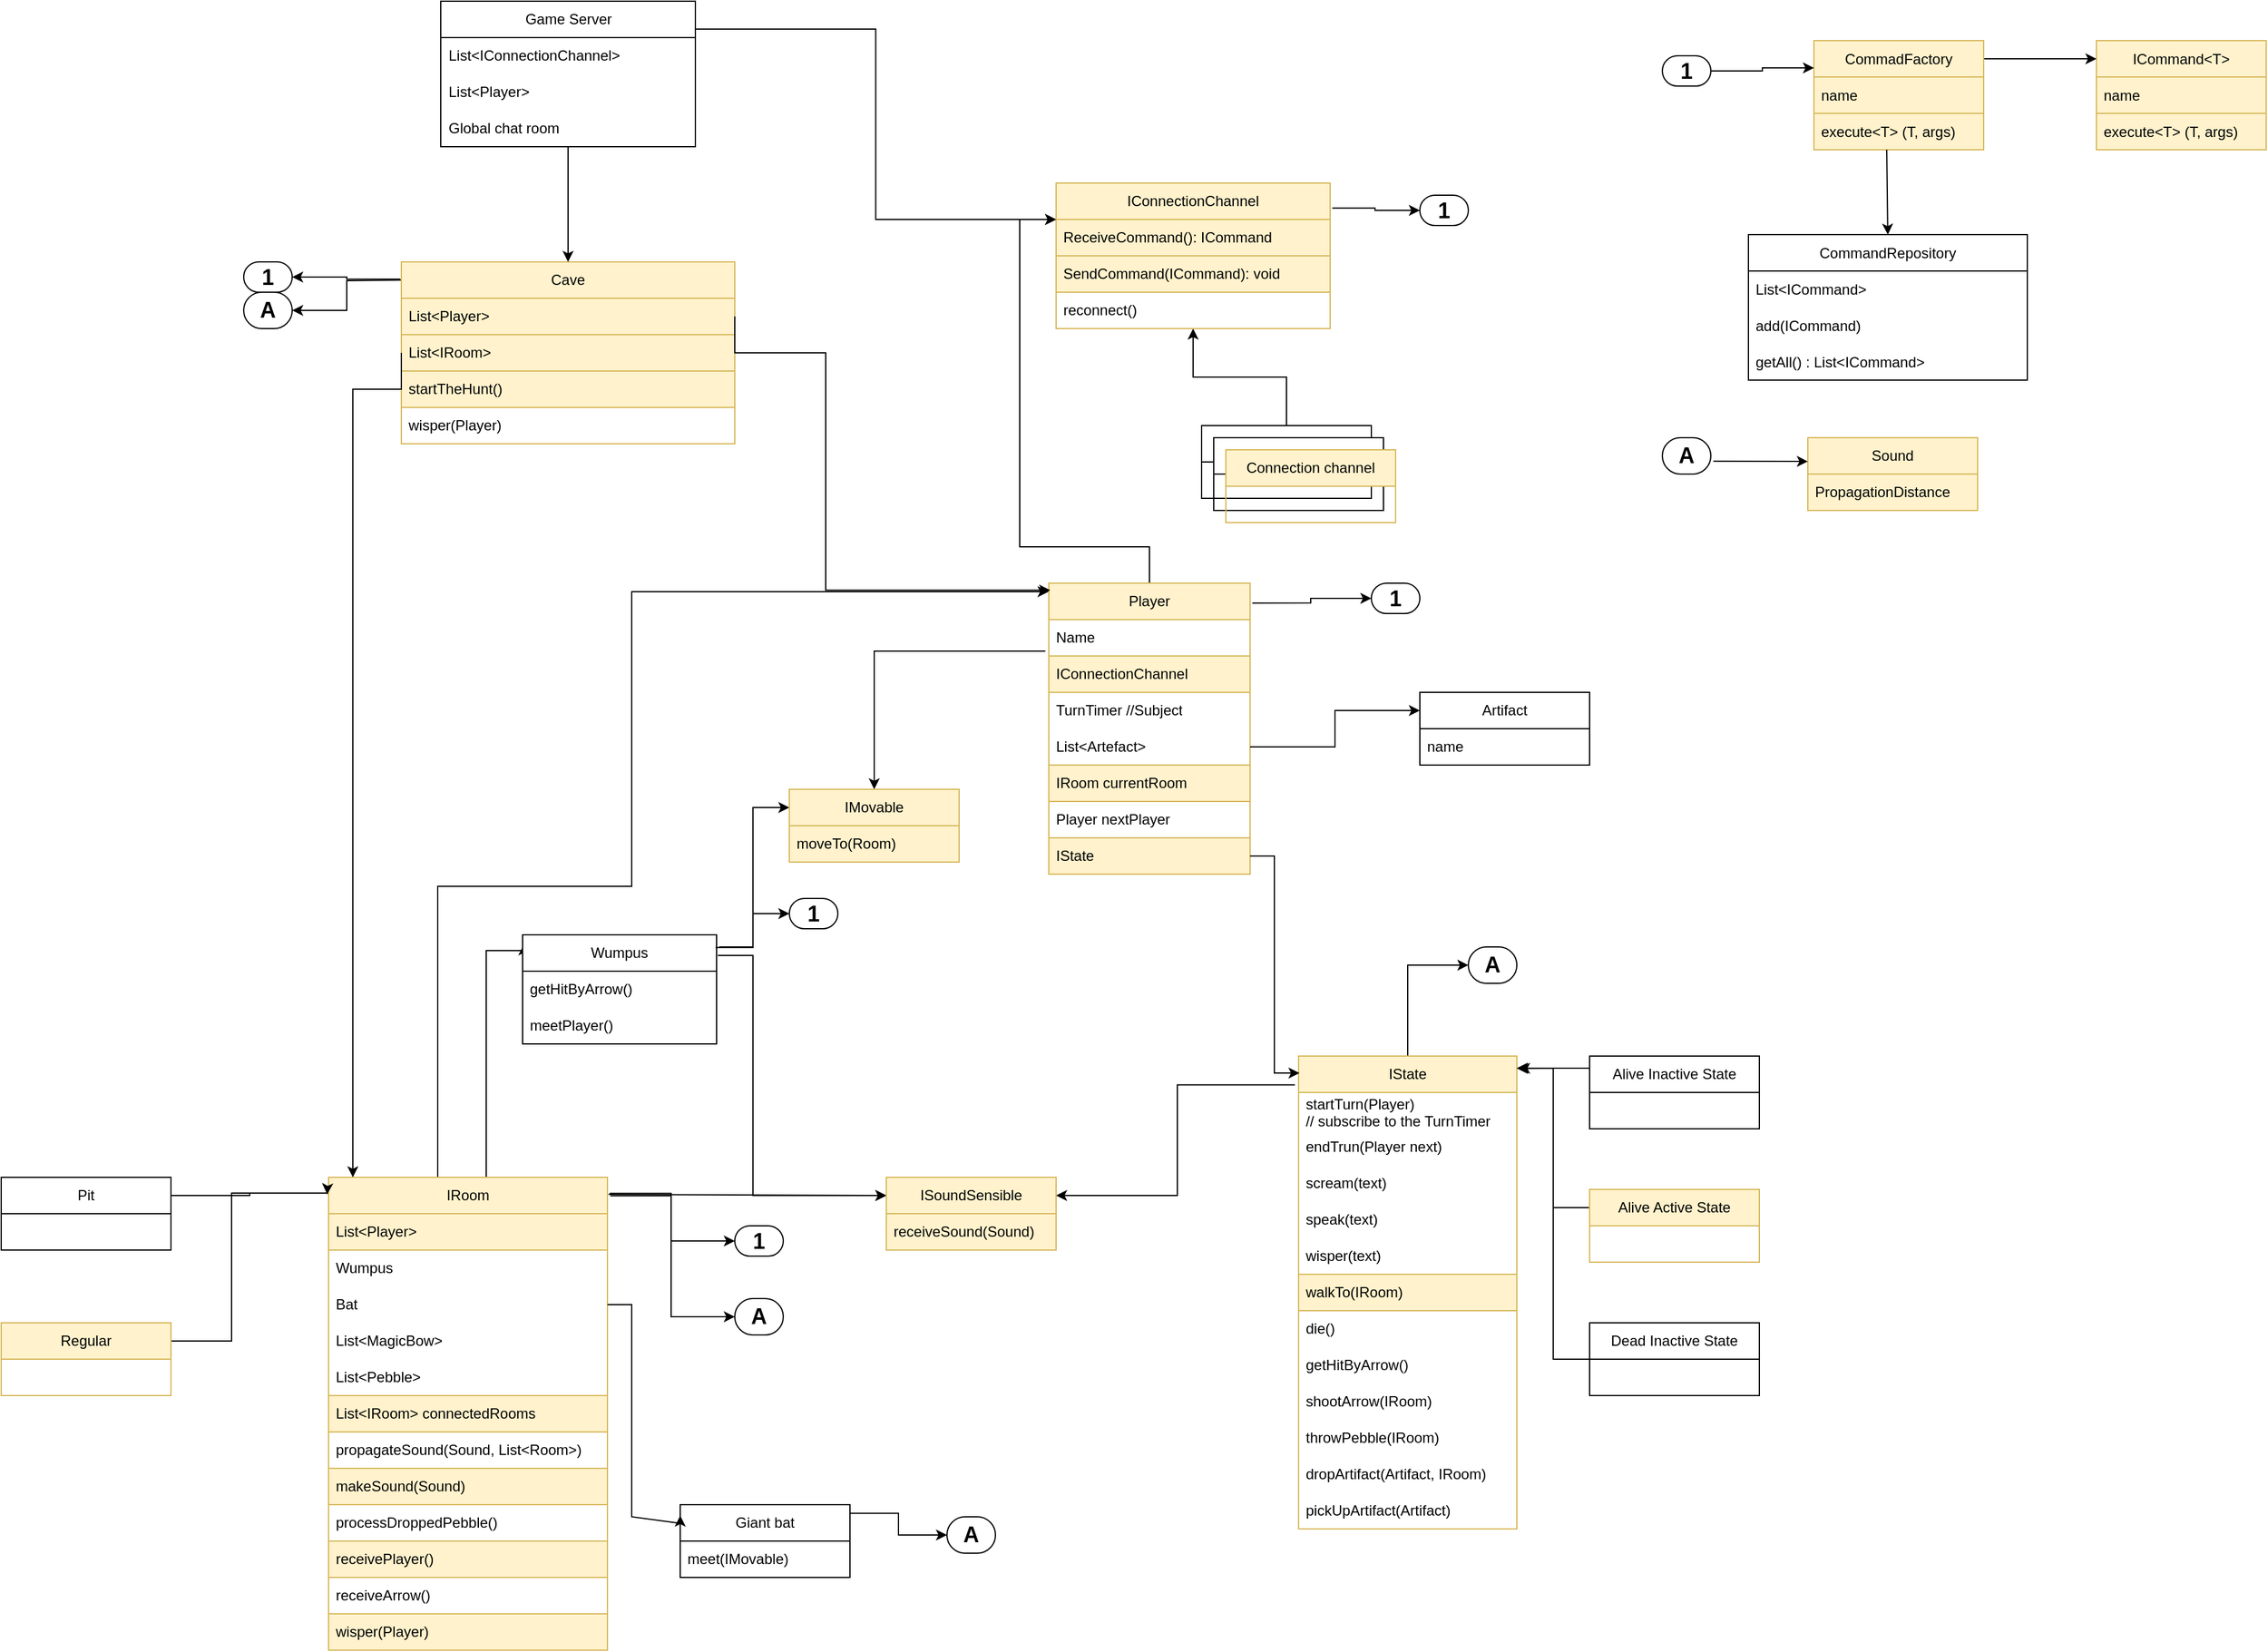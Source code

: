 <mxfile>
    <diagram id="WUSF-0RcLxxnMN2_P921" name="Page-1">
        <mxGraphModel dx="2402" dy="2023" grid="1" gridSize="10" guides="1" tooltips="1" connect="1" arrows="1" fold="1" page="1" pageScale="1" pageWidth="827" pageHeight="1169" math="0" shadow="0">
            <root>
                <mxCell id="0"/>
                <mxCell id="1" parent="0"/>
                <mxCell id="GNSdB2UQYnpSyCBs2SAQ-117" style="edgeStyle=orthogonalEdgeStyle;rounded=0;jumpStyle=arc;orthogonalLoop=1;jettySize=auto;html=1;entryX=1;entryY=0.5;entryDx=0;entryDy=0;exitX=-0.003;exitY=0.095;exitDx=0;exitDy=0;exitPerimeter=0;" parent="1" source="4XD1L-OZV411vgD6MVe3-1" target="GNSdB2UQYnpSyCBs2SAQ-116" edge="1">
                    <mxGeometry relative="1" as="geometry"/>
                </mxCell>
                <mxCell id="GNSdB2UQYnpSyCBs2SAQ-124" style="edgeStyle=orthogonalEdgeStyle;rounded=0;jumpStyle=arc;orthogonalLoop=1;jettySize=auto;html=1;entryX=1;entryY=0.5;entryDx=0;entryDy=0;" parent="1" target="GNSdB2UQYnpSyCBs2SAQ-123" edge="1">
                    <mxGeometry relative="1" as="geometry">
                        <mxPoint x="-190" y="20" as="sourcePoint"/>
                    </mxGeometry>
                </mxCell>
                <mxCell id="4XD1L-OZV411vgD6MVe3-1" value="Cave" style="swimlane;fontStyle=0;childLayout=stackLayout;horizontal=1;startSize=30;horizontalStack=0;resizeParent=1;resizeParentMax=0;resizeLast=0;collapsible=1;marginBottom=0;whiteSpace=wrap;html=1;fillColor=#fff2cc;strokeColor=#d6b656;" parent="1" vertex="1">
                    <mxGeometry x="-190" y="5" width="275" height="150" as="geometry"/>
                </mxCell>
                <mxCell id="4XD1L-OZV411vgD6MVe3-2" value="List&amp;lt;Player&amp;gt;" style="text;strokeColor=#d6b656;fillColor=#fff2cc;align=left;verticalAlign=middle;spacingLeft=4;spacingRight=4;overflow=hidden;points=[[0,0.5],[1,0.5]];portConstraint=eastwest;rotatable=0;whiteSpace=wrap;html=1;" parent="4XD1L-OZV411vgD6MVe3-1" vertex="1">
                    <mxGeometry y="30" width="275" height="30" as="geometry"/>
                </mxCell>
                <mxCell id="4XD1L-OZV411vgD6MVe3-3" value="List&amp;lt;IRoom&amp;gt;" style="text;strokeColor=#d6b656;fillColor=#fff2cc;align=left;verticalAlign=middle;spacingLeft=4;spacingRight=4;overflow=hidden;points=[[0,0.5],[1,0.5]];portConstraint=eastwest;rotatable=0;whiteSpace=wrap;html=1;" parent="4XD1L-OZV411vgD6MVe3-1" vertex="1">
                    <mxGeometry y="60" width="275" height="30" as="geometry"/>
                </mxCell>
                <mxCell id="4XD1L-OZV411vgD6MVe3-48" value="startTheHunt()" style="text;strokeColor=#d6b656;fillColor=#fff2cc;align=left;verticalAlign=middle;spacingLeft=4;spacingRight=4;overflow=hidden;points=[[0,0.5],[1,0.5]];portConstraint=eastwest;rotatable=0;whiteSpace=wrap;html=1;" parent="4XD1L-OZV411vgD6MVe3-1" vertex="1">
                    <mxGeometry y="90" width="275" height="30" as="geometry"/>
                </mxCell>
                <mxCell id="4XD1L-OZV411vgD6MVe3-49" value="wisper(Player)" style="text;strokeColor=none;fillColor=none;align=left;verticalAlign=middle;spacingLeft=4;spacingRight=4;overflow=hidden;points=[[0,0.5],[1,0.5]];portConstraint=eastwest;rotatable=0;whiteSpace=wrap;html=1;" parent="4XD1L-OZV411vgD6MVe3-1" vertex="1">
                    <mxGeometry y="120" width="275" height="30" as="geometry"/>
                </mxCell>
                <mxCell id="4XD1L-OZV411vgD6MVe3-19" style="edgeStyle=orthogonalEdgeStyle;rounded=0;orthogonalLoop=1;jettySize=auto;html=1;entryX=0;entryY=0.25;entryDx=0;entryDy=0;exitX=0.998;exitY=0.192;exitDx=0;exitDy=0;exitPerimeter=0;" parent="1" source="4XD1L-OZV411vgD6MVe3-5" target="4XD1L-OZV411vgD6MVe3-13" edge="1">
                    <mxGeometry relative="1" as="geometry"/>
                </mxCell>
                <mxCell id="4XD1L-OZV411vgD6MVe3-47" style="edgeStyle=orthogonalEdgeStyle;rounded=0;orthogonalLoop=1;jettySize=auto;html=1;" parent="1" source="4XD1L-OZV411vgD6MVe3-5" target="4XD1L-OZV411vgD6MVe3-1" edge="1">
                    <mxGeometry relative="1" as="geometry"/>
                </mxCell>
                <mxCell id="4XD1L-OZV411vgD6MVe3-5" value="Game Server" style="swimlane;fontStyle=0;childLayout=stackLayout;horizontal=1;startSize=30;horizontalStack=0;resizeParent=1;resizeParentMax=0;resizeLast=0;collapsible=1;marginBottom=0;whiteSpace=wrap;html=1;" parent="1" vertex="1">
                    <mxGeometry x="-157.5" y="-210" width="210" height="120" as="geometry"/>
                </mxCell>
                <mxCell id="4XD1L-OZV411vgD6MVe3-6" value="List&amp;lt;IConnectionChannel&amp;gt;" style="text;strokeColor=none;fillColor=none;align=left;verticalAlign=middle;spacingLeft=4;spacingRight=4;overflow=hidden;points=[[0,0.5],[1,0.5]];portConstraint=eastwest;rotatable=0;whiteSpace=wrap;html=1;" parent="4XD1L-OZV411vgD6MVe3-5" vertex="1">
                    <mxGeometry y="30" width="210" height="30" as="geometry"/>
                </mxCell>
                <mxCell id="4XD1L-OZV411vgD6MVe3-7" value="List&amp;lt;Player&amp;gt;" style="text;strokeColor=none;fillColor=none;align=left;verticalAlign=middle;spacingLeft=4;spacingRight=4;overflow=hidden;points=[[0,0.5],[1,0.5]];portConstraint=eastwest;rotatable=0;whiteSpace=wrap;html=1;" parent="4XD1L-OZV411vgD6MVe3-5" vertex="1">
                    <mxGeometry y="60" width="210" height="30" as="geometry"/>
                </mxCell>
                <mxCell id="4XD1L-OZV411vgD6MVe3-25" value="Global chat room" style="text;strokeColor=none;fillColor=none;align=left;verticalAlign=middle;spacingLeft=4;spacingRight=4;overflow=hidden;points=[[0,0.5],[1,0.5]];portConstraint=eastwest;rotatable=0;whiteSpace=wrap;html=1;" parent="4XD1L-OZV411vgD6MVe3-5" vertex="1">
                    <mxGeometry y="90" width="210" height="30" as="geometry"/>
                </mxCell>
                <mxCell id="4XD1L-OZV411vgD6MVe3-20" style="edgeStyle=orthogonalEdgeStyle;rounded=0;orthogonalLoop=1;jettySize=auto;html=1;entryX=0.5;entryY=1;entryDx=0;entryDy=0;" parent="1" source="4XD1L-OZV411vgD6MVe3-9" target="4XD1L-OZV411vgD6MVe3-13" edge="1">
                    <mxGeometry relative="1" as="geometry"/>
                </mxCell>
                <mxCell id="4XD1L-OZV411vgD6MVe3-9" value="Connection channel" style="swimlane;fontStyle=0;childLayout=stackLayout;horizontal=1;startSize=30;horizontalStack=0;resizeParent=1;resizeParentMax=0;resizeLast=0;collapsible=1;marginBottom=0;whiteSpace=wrap;html=1;" parent="1" vertex="1">
                    <mxGeometry x="470" y="140" width="140" height="60" as="geometry"/>
                </mxCell>
                <mxCell id="GNSdB2UQYnpSyCBs2SAQ-88" style="edgeStyle=orthogonalEdgeStyle;rounded=0;jumpStyle=arc;orthogonalLoop=1;jettySize=auto;html=1;exitX=1.008;exitY=0.172;exitDx=0;exitDy=0;exitPerimeter=0;" parent="1" source="4XD1L-OZV411vgD6MVe3-13" target="GNSdB2UQYnpSyCBs2SAQ-87" edge="1">
                    <mxGeometry relative="1" as="geometry"/>
                </mxCell>
                <mxCell id="4XD1L-OZV411vgD6MVe3-13" value="IConnectionChannel" style="swimlane;fontStyle=0;childLayout=stackLayout;horizontal=1;startSize=30;horizontalStack=0;resizeParent=1;resizeParentMax=0;resizeLast=0;collapsible=1;marginBottom=0;whiteSpace=wrap;html=1;fillColor=#fff2cc;strokeColor=#d6b656;" parent="1" vertex="1">
                    <mxGeometry x="350" y="-60" width="226" height="120" as="geometry"/>
                </mxCell>
                <mxCell id="4XD1L-OZV411vgD6MVe3-75" value="ReceiveCommand(): ICommand" style="text;strokeColor=#d6b656;fillColor=#fff2cc;align=left;verticalAlign=middle;spacingLeft=4;spacingRight=4;overflow=hidden;points=[[0,0.5],[1,0.5]];portConstraint=eastwest;rotatable=0;whiteSpace=wrap;html=1;" parent="4XD1L-OZV411vgD6MVe3-13" vertex="1">
                    <mxGeometry y="30" width="226" height="30" as="geometry"/>
                </mxCell>
                <mxCell id="4XD1L-OZV411vgD6MVe3-97" value="SendCommand(ICommand): void" style="text;strokeColor=#d6b656;fillColor=#fff2cc;align=left;verticalAlign=middle;spacingLeft=4;spacingRight=4;overflow=hidden;points=[[0,0.5],[1,0.5]];portConstraint=eastwest;rotatable=0;whiteSpace=wrap;html=1;" parent="4XD1L-OZV411vgD6MVe3-13" vertex="1">
                    <mxGeometry y="60" width="226" height="30" as="geometry"/>
                </mxCell>
                <mxCell id="GNSdB2UQYnpSyCBs2SAQ-100" value="reconnect()" style="text;strokeColor=none;fillColor=none;align=left;verticalAlign=middle;spacingLeft=4;spacingRight=4;overflow=hidden;points=[[0,0.5],[1,0.5]];portConstraint=eastwest;rotatable=0;whiteSpace=wrap;html=1;" parent="4XD1L-OZV411vgD6MVe3-13" vertex="1">
                    <mxGeometry y="90" width="226" height="30" as="geometry"/>
                </mxCell>
                <mxCell id="4XD1L-OZV411vgD6MVe3-17" value="Connection channel" style="swimlane;fontStyle=0;childLayout=stackLayout;horizontal=1;startSize=30;horizontalStack=0;resizeParent=1;resizeParentMax=0;resizeLast=0;collapsible=1;marginBottom=0;whiteSpace=wrap;html=1;" parent="1" vertex="1">
                    <mxGeometry x="480" y="150" width="140" height="60" as="geometry"/>
                </mxCell>
                <mxCell id="4XD1L-OZV411vgD6MVe3-18" value="Connection channel" style="swimlane;fontStyle=0;childLayout=stackLayout;horizontal=1;startSize=30;horizontalStack=0;resizeParent=1;resizeParentMax=0;resizeLast=0;collapsible=1;marginBottom=0;whiteSpace=wrap;html=1;fillColor=#fff2cc;strokeColor=#d6b656;" parent="1" vertex="1">
                    <mxGeometry x="490" y="160" width="140" height="60" as="geometry"/>
                </mxCell>
                <mxCell id="4XD1L-OZV411vgD6MVe3-61" style="edgeStyle=orthogonalEdgeStyle;rounded=0;orthogonalLoop=1;jettySize=auto;html=1;exitX=0.5;exitY=0;exitDx=0;exitDy=0;entryX=0;entryY=0.25;entryDx=0;entryDy=0;" parent="1" source="4XD1L-OZV411vgD6MVe3-28" target="4XD1L-OZV411vgD6MVe3-13" edge="1">
                    <mxGeometry relative="1" as="geometry">
                        <Array as="points">
                            <mxPoint x="414" y="240"/>
                            <mxPoint x="320" y="240"/>
                            <mxPoint x="320" y="23"/>
                        </Array>
                    </mxGeometry>
                </mxCell>
                <mxCell id="GNSdB2UQYnpSyCBs2SAQ-5" style="edgeStyle=orthogonalEdgeStyle;rounded=0;orthogonalLoop=1;jettySize=auto;html=1;exitX=-0.017;exitY=-0.133;exitDx=0;exitDy=0;exitPerimeter=0;" parent="1" source="4XD1L-OZV411vgD6MVe3-29" target="4XD1L-OZV411vgD6MVe3-148" edge="1">
                    <mxGeometry relative="1" as="geometry"/>
                </mxCell>
                <mxCell id="GNSdB2UQYnpSyCBs2SAQ-91" style="edgeStyle=orthogonalEdgeStyle;rounded=0;jumpStyle=arc;orthogonalLoop=1;jettySize=auto;html=1;entryX=0;entryY=0.5;entryDx=0;entryDy=0;exitX=1.011;exitY=0.068;exitDx=0;exitDy=0;exitPerimeter=0;" parent="1" source="4XD1L-OZV411vgD6MVe3-28" target="GNSdB2UQYnpSyCBs2SAQ-90" edge="1">
                    <mxGeometry relative="1" as="geometry"/>
                </mxCell>
                <mxCell id="4XD1L-OZV411vgD6MVe3-28" value="Player" style="swimlane;fontStyle=0;childLayout=stackLayout;horizontal=1;startSize=30;horizontalStack=0;resizeParent=1;resizeParentMax=0;resizeLast=0;collapsible=1;marginBottom=0;whiteSpace=wrap;html=1;fillColor=#fff2cc;strokeColor=#d6b656;" parent="1" vertex="1">
                    <mxGeometry x="344" y="270" width="166" height="240" as="geometry"/>
                </mxCell>
                <mxCell id="2" value="Name" style="text;strokeColor=none;fillColor=none;align=left;verticalAlign=middle;spacingLeft=4;spacingRight=4;overflow=hidden;points=[[0,0.5],[1,0.5]];portConstraint=eastwest;rotatable=0;whiteSpace=wrap;html=1;" vertex="1" parent="4XD1L-OZV411vgD6MVe3-28">
                    <mxGeometry y="30" width="166" height="30" as="geometry"/>
                </mxCell>
                <mxCell id="4XD1L-OZV411vgD6MVe3-29" value="IConnectionChannel" style="text;strokeColor=#d6b656;fillColor=#fff2cc;align=left;verticalAlign=middle;spacingLeft=4;spacingRight=4;overflow=hidden;points=[[0,0.5],[1,0.5]];portConstraint=eastwest;rotatable=0;whiteSpace=wrap;html=1;" parent="4XD1L-OZV411vgD6MVe3-28" vertex="1">
                    <mxGeometry y="60" width="166" height="30" as="geometry"/>
                </mxCell>
                <mxCell id="4XD1L-OZV411vgD6MVe3-56" value="TurnTimer //Subject" style="text;strokeColor=none;fillColor=none;align=left;verticalAlign=middle;spacingLeft=4;spacingRight=4;overflow=hidden;points=[[0,0.5],[1,0.5]];portConstraint=eastwest;rotatable=0;whiteSpace=wrap;html=1;" parent="4XD1L-OZV411vgD6MVe3-28" vertex="1">
                    <mxGeometry y="90" width="166" height="30" as="geometry"/>
                </mxCell>
                <mxCell id="4XD1L-OZV411vgD6MVe3-30" value="List&amp;lt;Artefact&amp;gt;" style="text;strokeColor=none;fillColor=none;align=left;verticalAlign=middle;spacingLeft=4;spacingRight=4;overflow=hidden;points=[[0,0.5],[1,0.5]];portConstraint=eastwest;rotatable=0;whiteSpace=wrap;html=1;" parent="4XD1L-OZV411vgD6MVe3-28" vertex="1">
                    <mxGeometry y="120" width="166" height="30" as="geometry"/>
                </mxCell>
                <mxCell id="4XD1L-OZV411vgD6MVe3-31" value="IRoom currentRoom" style="text;strokeColor=#d6b656;fillColor=#fff2cc;align=left;verticalAlign=middle;spacingLeft=4;spacingRight=4;overflow=hidden;points=[[0,0.5],[1,0.5]];portConstraint=eastwest;rotatable=0;whiteSpace=wrap;html=1;" parent="4XD1L-OZV411vgD6MVe3-28" vertex="1">
                    <mxGeometry y="150" width="166" height="30" as="geometry"/>
                </mxCell>
                <mxCell id="4XD1L-OZV411vgD6MVe3-32" value="Player nextPlayer" style="text;strokeColor=none;fillColor=none;align=left;verticalAlign=middle;spacingLeft=4;spacingRight=4;overflow=hidden;points=[[0,0.5],[1,0.5]];portConstraint=eastwest;rotatable=0;whiteSpace=wrap;html=1;" parent="4XD1L-OZV411vgD6MVe3-28" vertex="1">
                    <mxGeometry y="180" width="166" height="30" as="geometry"/>
                </mxCell>
                <mxCell id="4XD1L-OZV411vgD6MVe3-62" value="IState" style="text;strokeColor=#d6b656;fillColor=#fff2cc;align=left;verticalAlign=middle;spacingLeft=4;spacingRight=4;overflow=hidden;points=[[0,0.5],[1,0.5]];portConstraint=eastwest;rotatable=0;whiteSpace=wrap;html=1;" parent="4XD1L-OZV411vgD6MVe3-28" vertex="1">
                    <mxGeometry y="210" width="166" height="30" as="geometry"/>
                </mxCell>
                <mxCell id="GNSdB2UQYnpSyCBs2SAQ-75" style="edgeStyle=orthogonalEdgeStyle;rounded=0;jumpStyle=arc;orthogonalLoop=1;jettySize=auto;html=1;exitX=1;exitY=0.25;exitDx=0;exitDy=0;entryX=-0.004;entryY=0.036;entryDx=0;entryDy=0;entryPerimeter=0;" parent="1" source="4XD1L-OZV411vgD6MVe3-33" target="4XD1L-OZV411vgD6MVe3-36" edge="1">
                    <mxGeometry relative="1" as="geometry">
                        <Array as="points">
                            <mxPoint x="-315" y="775"/>
                            <mxPoint x="-315" y="773"/>
                        </Array>
                    </mxGeometry>
                </mxCell>
                <mxCell id="4XD1L-OZV411vgD6MVe3-33" value="Pit" style="swimlane;fontStyle=0;childLayout=stackLayout;horizontal=1;startSize=30;horizontalStack=0;resizeParent=1;resizeParentMax=0;resizeLast=0;collapsible=1;marginBottom=0;whiteSpace=wrap;html=1;" parent="1" vertex="1">
                    <mxGeometry x="-520" y="760" width="140" height="60" as="geometry"/>
                </mxCell>
                <mxCell id="GNSdB2UQYnpSyCBs2SAQ-55" style="edgeStyle=orthogonalEdgeStyle;rounded=0;jumpStyle=arc;orthogonalLoop=1;jettySize=auto;html=1;entryX=0;entryY=0.25;entryDx=0;entryDy=0;exitX=1.004;exitY=0.036;exitDx=0;exitDy=0;exitPerimeter=0;" parent="1" source="4XD1L-OZV411vgD6MVe3-36" target="GNSdB2UQYnpSyCBs2SAQ-52" edge="1">
                    <mxGeometry relative="1" as="geometry"/>
                </mxCell>
                <mxCell id="GNSdB2UQYnpSyCBs2SAQ-63" style="edgeStyle=orthogonalEdgeStyle;rounded=0;jumpStyle=arc;orthogonalLoop=1;jettySize=auto;html=1;exitX=0.25;exitY=0;exitDx=0;exitDy=0;entryX=0.006;entryY=0.087;entryDx=0;entryDy=0;entryPerimeter=0;" parent="1" source="4XD1L-OZV411vgD6MVe3-36" target="4XD1L-OZV411vgD6MVe3-98" edge="1">
                    <mxGeometry relative="1" as="geometry">
                        <Array as="points">
                            <mxPoint x="-120" y="760"/>
                            <mxPoint x="-120" y="573"/>
                        </Array>
                    </mxGeometry>
                </mxCell>
                <mxCell id="GNSdB2UQYnpSyCBs2SAQ-65" style="edgeStyle=orthogonalEdgeStyle;rounded=0;jumpStyle=arc;orthogonalLoop=1;jettySize=auto;html=1;entryX=-0.001;entryY=0.032;entryDx=0;entryDy=0;entryPerimeter=0;" parent="1" source="4XD1L-OZV411vgD6MVe3-36" target="4XD1L-OZV411vgD6MVe3-28" edge="1">
                    <mxGeometry relative="1" as="geometry">
                        <mxPoint x="250" y="260" as="targetPoint"/>
                        <Array as="points">
                            <mxPoint x="-160" y="520"/>
                            <mxPoint y="520"/>
                            <mxPoint y="277"/>
                            <mxPoint x="344" y="277"/>
                        </Array>
                    </mxGeometry>
                </mxCell>
                <mxCell id="GNSdB2UQYnpSyCBs2SAQ-105" style="edgeStyle=orthogonalEdgeStyle;rounded=0;jumpStyle=arc;orthogonalLoop=1;jettySize=auto;html=1;entryX=0;entryY=0.5;entryDx=0;entryDy=0;exitX=1.008;exitY=0.034;exitDx=0;exitDy=0;exitPerimeter=0;" parent="1" source="4XD1L-OZV411vgD6MVe3-36" target="GNSdB2UQYnpSyCBs2SAQ-103" edge="1">
                    <mxGeometry relative="1" as="geometry"/>
                </mxCell>
                <mxCell id="GNSdB2UQYnpSyCBs2SAQ-122" style="edgeStyle=orthogonalEdgeStyle;rounded=0;jumpStyle=arc;orthogonalLoop=1;jettySize=auto;html=1;entryX=0;entryY=0.5;entryDx=0;entryDy=0;exitX=1.01;exitY=0.039;exitDx=0;exitDy=0;exitPerimeter=0;" parent="1" source="4XD1L-OZV411vgD6MVe3-36" target="GNSdB2UQYnpSyCBs2SAQ-121" edge="1">
                    <mxGeometry relative="1" as="geometry"/>
                </mxCell>
                <mxCell id="4XD1L-OZV411vgD6MVe3-36" value="IRoom" style="swimlane;fontStyle=0;childLayout=stackLayout;horizontal=1;startSize=30;horizontalStack=0;resizeParent=1;resizeParentMax=0;resizeLast=0;collapsible=1;marginBottom=0;whiteSpace=wrap;html=1;fillColor=#fff2cc;strokeColor=#d6b656;" parent="1" vertex="1">
                    <mxGeometry x="-250" y="760" width="230" height="390" as="geometry"/>
                </mxCell>
                <mxCell id="4XD1L-OZV411vgD6MVe3-37" value="List&amp;lt;Player&amp;gt;" style="text;strokeColor=#d6b656;fillColor=#fff2cc;align=left;verticalAlign=middle;spacingLeft=4;spacingRight=4;overflow=hidden;points=[[0,0.5],[1,0.5]];portConstraint=eastwest;rotatable=0;whiteSpace=wrap;html=1;" parent="4XD1L-OZV411vgD6MVe3-36" vertex="1">
                    <mxGeometry y="30" width="230" height="30" as="geometry"/>
                </mxCell>
                <mxCell id="4XD1L-OZV411vgD6MVe3-58" value="Wumpus" style="text;strokeColor=none;fillColor=none;align=left;verticalAlign=middle;spacingLeft=4;spacingRight=4;overflow=hidden;points=[[0,0.5],[1,0.5]];portConstraint=eastwest;rotatable=0;whiteSpace=wrap;html=1;" parent="4XD1L-OZV411vgD6MVe3-36" vertex="1">
                    <mxGeometry y="60" width="230" height="30" as="geometry"/>
                </mxCell>
                <mxCell id="4XD1L-OZV411vgD6MVe3-57" value="Bat" style="text;strokeColor=none;fillColor=none;align=left;verticalAlign=middle;spacingLeft=4;spacingRight=4;overflow=hidden;points=[[0,0.5],[1,0.5]];portConstraint=eastwest;rotatable=0;whiteSpace=wrap;html=1;" parent="4XD1L-OZV411vgD6MVe3-36" vertex="1">
                    <mxGeometry y="90" width="230" height="30" as="geometry"/>
                </mxCell>
                <mxCell id="4XD1L-OZV411vgD6MVe3-59" value="List&amp;lt;MagicBow&amp;gt;" style="text;strokeColor=none;fillColor=none;align=left;verticalAlign=middle;spacingLeft=4;spacingRight=4;overflow=hidden;points=[[0,0.5],[1,0.5]];portConstraint=eastwest;rotatable=0;whiteSpace=wrap;html=1;" parent="4XD1L-OZV411vgD6MVe3-36" vertex="1">
                    <mxGeometry y="120" width="230" height="30" as="geometry"/>
                </mxCell>
                <mxCell id="4XD1L-OZV411vgD6MVe3-60" value="List&amp;lt;Pebble&amp;gt;" style="text;strokeColor=none;fillColor=none;align=left;verticalAlign=middle;spacingLeft=4;spacingRight=4;overflow=hidden;points=[[0,0.5],[1,0.5]];portConstraint=eastwest;rotatable=0;whiteSpace=wrap;html=1;" parent="4XD1L-OZV411vgD6MVe3-36" vertex="1">
                    <mxGeometry y="150" width="230" height="30" as="geometry"/>
                </mxCell>
                <mxCell id="4XD1L-OZV411vgD6MVe3-38" value="List&amp;lt;IRoom&amp;gt; connectedRooms" style="text;strokeColor=#d6b656;fillColor=#fff2cc;align=left;verticalAlign=middle;spacingLeft=4;spacingRight=4;overflow=hidden;points=[[0,0.5],[1,0.5]];portConstraint=eastwest;rotatable=0;whiteSpace=wrap;html=1;" parent="4XD1L-OZV411vgD6MVe3-36" vertex="1">
                    <mxGeometry y="180" width="230" height="30" as="geometry"/>
                </mxCell>
                <mxCell id="4XD1L-OZV411vgD6MVe3-125" value="propagateSound(Sound, List&amp;lt;Room&amp;gt;)" style="text;strokeColor=none;fillColor=none;align=left;verticalAlign=middle;spacingLeft=4;spacingRight=4;overflow=hidden;points=[[0,0.5],[1,0.5]];portConstraint=eastwest;rotatable=0;whiteSpace=wrap;html=1;" parent="4XD1L-OZV411vgD6MVe3-36" vertex="1">
                    <mxGeometry y="210" width="230" height="30" as="geometry"/>
                </mxCell>
                <mxCell id="4XD1L-OZV411vgD6MVe3-128" value="makeSound(Sound)" style="text;strokeColor=#d6b656;fillColor=#fff2cc;align=left;verticalAlign=middle;spacingLeft=4;spacingRight=4;overflow=hidden;points=[[0,0.5],[1,0.5]];portConstraint=eastwest;rotatable=0;whiteSpace=wrap;html=1;" parent="4XD1L-OZV411vgD6MVe3-36" vertex="1">
                    <mxGeometry y="240" width="230" height="30" as="geometry"/>
                </mxCell>
                <mxCell id="4XD1L-OZV411vgD6MVe3-123" value="processDroppedPebble()" style="text;strokeColor=none;fillColor=none;align=left;verticalAlign=middle;spacingLeft=4;spacingRight=4;overflow=hidden;points=[[0,0.5],[1,0.5]];portConstraint=eastwest;rotatable=0;whiteSpace=wrap;html=1;" parent="4XD1L-OZV411vgD6MVe3-36" vertex="1">
                    <mxGeometry y="270" width="230" height="30" as="geometry"/>
                </mxCell>
                <mxCell id="4XD1L-OZV411vgD6MVe3-127" value="receivePlayer()" style="text;strokeColor=#d6b656;fillColor=#fff2cc;align=left;verticalAlign=middle;spacingLeft=4;spacingRight=4;overflow=hidden;points=[[0,0.5],[1,0.5]];portConstraint=eastwest;rotatable=0;whiteSpace=wrap;html=1;" parent="4XD1L-OZV411vgD6MVe3-36" vertex="1">
                    <mxGeometry y="300" width="230" height="30" as="geometry"/>
                </mxCell>
                <mxCell id="4XD1L-OZV411vgD6MVe3-126" value="receiveArrow()" style="text;strokeColor=none;fillColor=none;align=left;verticalAlign=middle;spacingLeft=4;spacingRight=4;overflow=hidden;points=[[0,0.5],[1,0.5]];portConstraint=eastwest;rotatable=0;whiteSpace=wrap;html=1;" parent="4XD1L-OZV411vgD6MVe3-36" vertex="1">
                    <mxGeometry y="330" width="230" height="30" as="geometry"/>
                </mxCell>
                <mxCell id="3" value="wisper(Player)" style="text;strokeColor=#d6b656;fillColor=#fff2cc;align=left;verticalAlign=middle;spacingLeft=4;spacingRight=4;overflow=hidden;points=[[0,0.5],[1,0.5]];portConstraint=eastwest;rotatable=0;whiteSpace=wrap;html=1;" vertex="1" parent="4XD1L-OZV411vgD6MVe3-36">
                    <mxGeometry y="360" width="230" height="30" as="geometry"/>
                </mxCell>
                <mxCell id="GNSdB2UQYnpSyCBs2SAQ-76" style="edgeStyle=orthogonalEdgeStyle;rounded=0;jumpStyle=arc;orthogonalLoop=1;jettySize=auto;html=1;exitX=1;exitY=0.25;exitDx=0;exitDy=0;entryX=-0.005;entryY=0.036;entryDx=0;entryDy=0;entryPerimeter=0;" parent="1" source="4XD1L-OZV411vgD6MVe3-39" target="4XD1L-OZV411vgD6MVe3-36" edge="1">
                    <mxGeometry relative="1" as="geometry">
                        <mxPoint x="-250" y="770" as="targetPoint"/>
                        <Array as="points">
                            <mxPoint x="-330" y="895"/>
                            <mxPoint x="-330" y="773"/>
                        </Array>
                    </mxGeometry>
                </mxCell>
                <mxCell id="4XD1L-OZV411vgD6MVe3-39" value="Regular" style="swimlane;fontStyle=0;childLayout=stackLayout;horizontal=1;startSize=30;horizontalStack=0;resizeParent=1;resizeParentMax=0;resizeLast=0;collapsible=1;marginBottom=0;whiteSpace=wrap;html=1;fillColor=#fff2cc;strokeColor=#d6b656;" parent="1" vertex="1">
                    <mxGeometry x="-520" y="880" width="140" height="60" as="geometry"/>
                </mxCell>
                <mxCell id="4XD1L-OZV411vgD6MVe3-42" value="Sound" style="swimlane;fontStyle=0;childLayout=stackLayout;horizontal=1;startSize=30;horizontalStack=0;resizeParent=1;resizeParentMax=0;resizeLast=0;collapsible=1;marginBottom=0;whiteSpace=wrap;html=1;fillColor=#fff2cc;strokeColor=#d6b656;" parent="1" vertex="1">
                    <mxGeometry x="970" y="150" width="140" height="60" as="geometry"/>
                </mxCell>
                <mxCell id="4XD1L-OZV411vgD6MVe3-43" value="PropagationDistance" style="text;strokeColor=#d6b656;fillColor=#fff2cc;align=left;verticalAlign=middle;spacingLeft=4;spacingRight=4;overflow=hidden;points=[[0,0.5],[1,0.5]];portConstraint=eastwest;rotatable=0;whiteSpace=wrap;html=1;" parent="4XD1L-OZV411vgD6MVe3-42" vertex="1">
                    <mxGeometry y="30" width="140" height="30" as="geometry"/>
                </mxCell>
                <mxCell id="4XD1L-OZV411vgD6MVe3-51" value="ICommand&amp;lt;T&amp;gt;" style="swimlane;fontStyle=0;childLayout=stackLayout;horizontal=1;startSize=30;horizontalStack=0;resizeParent=1;resizeParentMax=0;resizeLast=0;collapsible=1;marginBottom=0;whiteSpace=wrap;html=1;fillColor=#fff2cc;strokeColor=#d6b656;" parent="1" vertex="1">
                    <mxGeometry x="1208" y="-177.5" width="140" height="90" as="geometry"/>
                </mxCell>
                <mxCell id="4XD1L-OZV411vgD6MVe3-53" value="name" style="text;strokeColor=#d6b656;fillColor=#fff2cc;align=left;verticalAlign=middle;spacingLeft=4;spacingRight=4;overflow=hidden;points=[[0,0.5],[1,0.5]];portConstraint=eastwest;rotatable=0;whiteSpace=wrap;html=1;" parent="4XD1L-OZV411vgD6MVe3-51" vertex="1">
                    <mxGeometry y="30" width="140" height="30" as="geometry"/>
                </mxCell>
                <mxCell id="4XD1L-OZV411vgD6MVe3-52" value="execute&amp;lt;T&amp;gt; (T, args)" style="text;strokeColor=#d6b656;fillColor=#fff2cc;align=left;verticalAlign=middle;spacingLeft=4;spacingRight=4;overflow=hidden;points=[[0,0.5],[1,0.5]];portConstraint=eastwest;rotatable=0;whiteSpace=wrap;html=1;" parent="4XD1L-OZV411vgD6MVe3-51" vertex="1">
                    <mxGeometry y="60" width="140" height="30" as="geometry"/>
                </mxCell>
                <mxCell id="GNSdB2UQYnpSyCBs2SAQ-54" style="edgeStyle=orthogonalEdgeStyle;rounded=0;orthogonalLoop=1;jettySize=auto;html=1;entryX=1;entryY=0.25;entryDx=0;entryDy=0;exitX=-0.017;exitY=0.061;exitDx=0;exitDy=0;exitPerimeter=0;jumpStyle=arc;" parent="1" source="4XD1L-OZV411vgD6MVe3-63" target="GNSdB2UQYnpSyCBs2SAQ-52" edge="1">
                    <mxGeometry relative="1" as="geometry"/>
                </mxCell>
                <mxCell id="GNSdB2UQYnpSyCBs2SAQ-120" style="edgeStyle=orthogonalEdgeStyle;rounded=0;jumpStyle=arc;orthogonalLoop=1;jettySize=auto;html=1;entryX=0;entryY=0.5;entryDx=0;entryDy=0;" parent="1" source="4XD1L-OZV411vgD6MVe3-63" target="GNSdB2UQYnpSyCBs2SAQ-119" edge="1">
                    <mxGeometry relative="1" as="geometry"/>
                </mxCell>
                <mxCell id="4XD1L-OZV411vgD6MVe3-63" value="IState" style="swimlane;fontStyle=0;childLayout=stackLayout;horizontal=1;startSize=30;horizontalStack=0;resizeParent=1;resizeParentMax=0;resizeLast=0;collapsible=1;marginBottom=0;whiteSpace=wrap;html=1;fillColor=#fff2cc;strokeColor=#d6b656;" parent="1" vertex="1">
                    <mxGeometry x="550" y="660" width="180" height="390" as="geometry"/>
                </mxCell>
                <mxCell id="4XD1L-OZV411vgD6MVe3-54" value="startTurn(Player) &lt;br&gt;// subscribe to the TurnTimer&amp;nbsp;" style="text;strokeColor=none;fillColor=none;align=left;verticalAlign=middle;spacingLeft=4;spacingRight=4;overflow=hidden;points=[[0,0.5],[1,0.5]];portConstraint=eastwest;rotatable=0;whiteSpace=wrap;html=1;" parent="4XD1L-OZV411vgD6MVe3-63" vertex="1">
                    <mxGeometry y="30" width="180" height="30" as="geometry"/>
                </mxCell>
                <mxCell id="GNSdB2UQYnpSyCBs2SAQ-35" value="endTrun(Player next)" style="text;strokeColor=none;fillColor=none;align=left;verticalAlign=middle;spacingLeft=4;spacingRight=4;overflow=hidden;points=[[0,0.5],[1,0.5]];portConstraint=eastwest;rotatable=0;whiteSpace=wrap;html=1;" parent="4XD1L-OZV411vgD6MVe3-63" vertex="1">
                    <mxGeometry y="60" width="180" height="30" as="geometry"/>
                </mxCell>
                <mxCell id="GNSdB2UQYnpSyCBs2SAQ-33" value="scream(text)" style="text;strokeColor=none;fillColor=none;align=left;verticalAlign=middle;spacingLeft=4;spacingRight=4;overflow=hidden;points=[[0,0.5],[1,0.5]];portConstraint=eastwest;rotatable=0;whiteSpace=wrap;html=1;" parent="4XD1L-OZV411vgD6MVe3-63" vertex="1">
                    <mxGeometry y="90" width="180" height="30" as="geometry"/>
                </mxCell>
                <mxCell id="GNSdB2UQYnpSyCBs2SAQ-32" value="speak(text)" style="text;strokeColor=none;fillColor=none;align=left;verticalAlign=middle;spacingLeft=4;spacingRight=4;overflow=hidden;points=[[0,0.5],[1,0.5]];portConstraint=eastwest;rotatable=0;whiteSpace=wrap;html=1;" parent="4XD1L-OZV411vgD6MVe3-63" vertex="1">
                    <mxGeometry y="120" width="180" height="30" as="geometry"/>
                </mxCell>
                <mxCell id="GNSdB2UQYnpSyCBs2SAQ-31" value="wisper(text)" style="text;strokeColor=none;fillColor=none;align=left;verticalAlign=middle;spacingLeft=4;spacingRight=4;overflow=hidden;points=[[0,0.5],[1,0.5]];portConstraint=eastwest;rotatable=0;whiteSpace=wrap;html=1;" parent="4XD1L-OZV411vgD6MVe3-63" vertex="1">
                    <mxGeometry y="150" width="180" height="30" as="geometry"/>
                </mxCell>
                <mxCell id="GNSdB2UQYnpSyCBs2SAQ-30" value="walkTo(IRoom)" style="text;strokeColor=#d6b656;fillColor=#fff2cc;align=left;verticalAlign=middle;spacingLeft=4;spacingRight=4;overflow=hidden;points=[[0,0.5],[1,0.5]];portConstraint=eastwest;rotatable=0;whiteSpace=wrap;html=1;" parent="4XD1L-OZV411vgD6MVe3-63" vertex="1">
                    <mxGeometry y="180" width="180" height="30" as="geometry"/>
                </mxCell>
                <mxCell id="GNSdB2UQYnpSyCBs2SAQ-29" value="die()" style="text;strokeColor=none;fillColor=none;align=left;verticalAlign=middle;spacingLeft=4;spacingRight=4;overflow=hidden;points=[[0,0.5],[1,0.5]];portConstraint=eastwest;rotatable=0;whiteSpace=wrap;html=1;" parent="4XD1L-OZV411vgD6MVe3-63" vertex="1">
                    <mxGeometry y="210" width="180" height="30" as="geometry"/>
                </mxCell>
                <mxCell id="GNSdB2UQYnpSyCBs2SAQ-28" value="getHitByArrow()" style="text;strokeColor=none;fillColor=none;align=left;verticalAlign=middle;spacingLeft=4;spacingRight=4;overflow=hidden;points=[[0,0.5],[1,0.5]];portConstraint=eastwest;rotatable=0;whiteSpace=wrap;html=1;" parent="4XD1L-OZV411vgD6MVe3-63" vertex="1">
                    <mxGeometry y="240" width="180" height="30" as="geometry"/>
                </mxCell>
                <mxCell id="GNSdB2UQYnpSyCBs2SAQ-27" value="shootArrow(IRoom)" style="text;strokeColor=none;fillColor=none;align=left;verticalAlign=middle;spacingLeft=4;spacingRight=4;overflow=hidden;points=[[0,0.5],[1,0.5]];portConstraint=eastwest;rotatable=0;whiteSpace=wrap;html=1;" parent="4XD1L-OZV411vgD6MVe3-63" vertex="1">
                    <mxGeometry y="270" width="180" height="30" as="geometry"/>
                </mxCell>
                <mxCell id="GNSdB2UQYnpSyCBs2SAQ-26" value="throwPebble(IRoom)" style="text;strokeColor=none;fillColor=none;align=left;verticalAlign=middle;spacingLeft=4;spacingRight=4;overflow=hidden;points=[[0,0.5],[1,0.5]];portConstraint=eastwest;rotatable=0;whiteSpace=wrap;html=1;" parent="4XD1L-OZV411vgD6MVe3-63" vertex="1">
                    <mxGeometry y="300" width="180" height="30" as="geometry"/>
                </mxCell>
                <mxCell id="GNSdB2UQYnpSyCBs2SAQ-25" value="dropArtifact(Artifact, IRoom)" style="text;strokeColor=none;fillColor=none;align=left;verticalAlign=middle;spacingLeft=4;spacingRight=4;overflow=hidden;points=[[0,0.5],[1,0.5]];portConstraint=eastwest;rotatable=0;whiteSpace=wrap;html=1;" parent="4XD1L-OZV411vgD6MVe3-63" vertex="1">
                    <mxGeometry y="330" width="180" height="30" as="geometry"/>
                </mxCell>
                <mxCell id="GNSdB2UQYnpSyCBs2SAQ-24" value="pickUpArtifact(Artifact)" style="text;strokeColor=none;fillColor=none;align=left;verticalAlign=middle;spacingLeft=4;spacingRight=4;overflow=hidden;points=[[0,0.5],[1,0.5]];portConstraint=eastwest;rotatable=0;whiteSpace=wrap;html=1;" parent="4XD1L-OZV411vgD6MVe3-63" vertex="1">
                    <mxGeometry y="360" width="180" height="30" as="geometry"/>
                </mxCell>
                <mxCell id="4XD1L-OZV411vgD6MVe3-71" style="edgeStyle=orthogonalEdgeStyle;rounded=0;orthogonalLoop=1;jettySize=auto;html=1;exitX=0;exitY=0.25;exitDx=0;exitDy=0;" parent="1" source="4XD1L-OZV411vgD6MVe3-66" edge="1">
                    <mxGeometry relative="1" as="geometry">
                        <mxPoint x="730" y="670" as="targetPoint"/>
                        <Array as="points">
                            <mxPoint x="760" y="785"/>
                            <mxPoint x="760" y="670"/>
                        </Array>
                    </mxGeometry>
                </mxCell>
                <mxCell id="4XD1L-OZV411vgD6MVe3-66" value="Alive Active State" style="swimlane;fontStyle=0;childLayout=stackLayout;horizontal=1;startSize=30;horizontalStack=0;resizeParent=1;resizeParentMax=0;resizeLast=0;collapsible=1;marginBottom=0;whiteSpace=wrap;html=1;fillColor=#fff2cc;strokeColor=#d6b656;" parent="1" vertex="1">
                    <mxGeometry x="790" y="770" width="140" height="60" as="geometry"/>
                </mxCell>
                <mxCell id="4XD1L-OZV411vgD6MVe3-72" style="edgeStyle=orthogonalEdgeStyle;rounded=0;orthogonalLoop=1;jettySize=auto;html=1;entryX=1;entryY=0.026;entryDx=0;entryDy=0;entryPerimeter=0;exitX=0;exitY=0.167;exitDx=0;exitDy=0;exitPerimeter=0;" parent="1" source="4XD1L-OZV411vgD6MVe3-69" target="4XD1L-OZV411vgD6MVe3-63" edge="1">
                    <mxGeometry relative="1" as="geometry"/>
                </mxCell>
                <mxCell id="4XD1L-OZV411vgD6MVe3-69" value="Alive Inactive State" style="swimlane;fontStyle=0;childLayout=stackLayout;horizontal=1;startSize=30;horizontalStack=0;resizeParent=1;resizeParentMax=0;resizeLast=0;collapsible=1;marginBottom=0;whiteSpace=wrap;html=1;" parent="1" vertex="1">
                    <mxGeometry x="790" y="660" width="140" height="60" as="geometry"/>
                </mxCell>
                <mxCell id="4XD1L-OZV411vgD6MVe3-73" style="edgeStyle=orthogonalEdgeStyle;rounded=0;orthogonalLoop=1;jettySize=auto;html=1;entryX=1.01;entryY=0.026;entryDx=0;entryDy=0;entryPerimeter=0;" parent="1" source="4XD1L-OZV411vgD6MVe3-70" target="4XD1L-OZV411vgD6MVe3-63" edge="1">
                    <mxGeometry relative="1" as="geometry"/>
                </mxCell>
                <mxCell id="4XD1L-OZV411vgD6MVe3-70" value="Dead Inactive State" style="swimlane;fontStyle=0;childLayout=stackLayout;horizontal=1;startSize=30;horizontalStack=0;resizeParent=1;resizeParentMax=0;resizeLast=0;collapsible=1;marginBottom=0;whiteSpace=wrap;html=1;" parent="1" vertex="1">
                    <mxGeometry x="790" y="880" width="140" height="60" as="geometry"/>
                </mxCell>
                <mxCell id="GNSdB2UQYnpSyCBs2SAQ-42" style="edgeStyle=orthogonalEdgeStyle;rounded=0;orthogonalLoop=1;jettySize=auto;html=1;entryX=0;entryY=0.167;entryDx=0;entryDy=0;entryPerimeter=0;exitX=0.95;exitY=0.167;exitDx=0;exitDy=0;exitPerimeter=0;" parent="1" source="4XD1L-OZV411vgD6MVe3-76" target="4XD1L-OZV411vgD6MVe3-51" edge="1">
                    <mxGeometry relative="1" as="geometry"/>
                </mxCell>
                <mxCell id="4XD1L-OZV411vgD6MVe3-76" value="CommadFactory" style="swimlane;fontStyle=0;childLayout=stackLayout;horizontal=1;startSize=30;horizontalStack=0;resizeParent=1;resizeParentMax=0;resizeLast=0;collapsible=1;marginBottom=0;whiteSpace=wrap;html=1;fillColor=#fff2cc;strokeColor=#d6b656;" parent="1" vertex="1">
                    <mxGeometry x="975" y="-177.5" width="140" height="90" as="geometry"/>
                </mxCell>
                <mxCell id="4XD1L-OZV411vgD6MVe3-77" value="name" style="text;strokeColor=#d6b656;fillColor=#fff2cc;align=left;verticalAlign=middle;spacingLeft=4;spacingRight=4;overflow=hidden;points=[[0,0.5],[1,0.5]];portConstraint=eastwest;rotatable=0;whiteSpace=wrap;html=1;" parent="4XD1L-OZV411vgD6MVe3-76" vertex="1">
                    <mxGeometry y="30" width="140" height="30" as="geometry"/>
                </mxCell>
                <mxCell id="4XD1L-OZV411vgD6MVe3-78" value="execute&amp;lt;T&amp;gt; (T, args)" style="text;strokeColor=#d6b656;fillColor=#fff2cc;align=left;verticalAlign=middle;spacingLeft=4;spacingRight=4;overflow=hidden;points=[[0,0.5],[1,0.5]];portConstraint=eastwest;rotatable=0;whiteSpace=wrap;html=1;" parent="4XD1L-OZV411vgD6MVe3-76" vertex="1">
                    <mxGeometry y="60" width="140" height="30" as="geometry"/>
                </mxCell>
                <mxCell id="GNSdB2UQYnpSyCBs2SAQ-4" style="edgeStyle=orthogonalEdgeStyle;rounded=0;orthogonalLoop=1;jettySize=auto;html=1;entryX=0;entryY=0.25;entryDx=0;entryDy=0;exitX=1.013;exitY=0.111;exitDx=0;exitDy=0;exitPerimeter=0;" parent="1" source="4XD1L-OZV411vgD6MVe3-98" target="4XD1L-OZV411vgD6MVe3-148" edge="1">
                    <mxGeometry relative="1" as="geometry"/>
                </mxCell>
                <mxCell id="GNSdB2UQYnpSyCBs2SAQ-56" style="edgeStyle=orthogonalEdgeStyle;rounded=0;jumpStyle=arc;orthogonalLoop=1;jettySize=auto;html=1;entryX=0;entryY=0.25;entryDx=0;entryDy=0;exitX=1.006;exitY=0.189;exitDx=0;exitDy=0;exitPerimeter=0;" parent="1" source="4XD1L-OZV411vgD6MVe3-98" target="GNSdB2UQYnpSyCBs2SAQ-52" edge="1">
                    <mxGeometry relative="1" as="geometry">
                        <Array as="points">
                            <mxPoint x="100" y="577"/>
                            <mxPoint x="100" y="775"/>
                        </Array>
                    </mxGeometry>
                </mxCell>
                <mxCell id="4XD1L-OZV411vgD6MVe3-98" value="Wumpus" style="swimlane;fontStyle=0;childLayout=stackLayout;horizontal=1;startSize=30;horizontalStack=0;resizeParent=1;resizeParentMax=0;resizeLast=0;collapsible=1;marginBottom=0;whiteSpace=wrap;html=1;" parent="1" vertex="1">
                    <mxGeometry x="-90" y="560" width="160" height="90" as="geometry"/>
                </mxCell>
                <mxCell id="4XD1L-OZV411vgD6MVe3-136" value="getHitByArrow()" style="text;strokeColor=none;fillColor=none;align=left;verticalAlign=middle;spacingLeft=4;spacingRight=4;overflow=hidden;points=[[0,0.5],[1,0.5]];portConstraint=eastwest;rotatable=0;whiteSpace=wrap;html=1;" parent="4XD1L-OZV411vgD6MVe3-98" vertex="1">
                    <mxGeometry y="30" width="160" height="30" as="geometry"/>
                </mxCell>
                <mxCell id="4XD1L-OZV411vgD6MVe3-137" value="meetPlayer()" style="text;strokeColor=none;fillColor=none;align=left;verticalAlign=middle;spacingLeft=4;spacingRight=4;overflow=hidden;points=[[0,0.5],[1,0.5]];portConstraint=eastwest;rotatable=0;whiteSpace=wrap;html=1;" parent="4XD1L-OZV411vgD6MVe3-98" vertex="1">
                    <mxGeometry y="60" width="160" height="30" as="geometry"/>
                </mxCell>
                <mxCell id="GNSdB2UQYnpSyCBs2SAQ-126" style="edgeStyle=orthogonalEdgeStyle;rounded=0;jumpStyle=arc;orthogonalLoop=1;jettySize=auto;html=1;exitX=0.993;exitY=0.118;exitDx=0;exitDy=0;exitPerimeter=0;" parent="1" source="4XD1L-OZV411vgD6MVe3-101" target="GNSdB2UQYnpSyCBs2SAQ-125" edge="1">
                    <mxGeometry relative="1" as="geometry"/>
                </mxCell>
                <mxCell id="4XD1L-OZV411vgD6MVe3-101" value="Giant bat" style="swimlane;fontStyle=0;childLayout=stackLayout;horizontal=1;startSize=30;horizontalStack=0;resizeParent=1;resizeParentMax=0;resizeLast=0;collapsible=1;marginBottom=0;whiteSpace=wrap;html=1;" parent="1" vertex="1">
                    <mxGeometry x="40" y="1030" width="140" height="60" as="geometry"/>
                </mxCell>
                <mxCell id="GNSdB2UQYnpSyCBs2SAQ-39" value="meet(IMovable)" style="text;strokeColor=none;fillColor=none;align=left;verticalAlign=middle;spacingLeft=4;spacingRight=4;overflow=hidden;points=[[0,0.5],[1,0.5]];portConstraint=eastwest;rotatable=0;whiteSpace=wrap;html=1;" parent="4XD1L-OZV411vgD6MVe3-101" vertex="1">
                    <mxGeometry y="30" width="140" height="30" as="geometry"/>
                </mxCell>
                <mxCell id="4XD1L-OZV411vgD6MVe3-106" value="Artifact" style="swimlane;fontStyle=0;childLayout=stackLayout;horizontal=1;startSize=30;horizontalStack=0;resizeParent=1;resizeParentMax=0;resizeLast=0;collapsible=1;marginBottom=0;whiteSpace=wrap;html=1;" parent="1" vertex="1">
                    <mxGeometry x="650" y="360" width="140" height="60" as="geometry"/>
                </mxCell>
                <mxCell id="4XD1L-OZV411vgD6MVe3-107" value="name" style="text;strokeColor=none;fillColor=none;align=left;verticalAlign=middle;spacingLeft=4;spacingRight=4;overflow=hidden;points=[[0,0.5],[1,0.5]];portConstraint=eastwest;rotatable=0;whiteSpace=wrap;html=1;" parent="4XD1L-OZV411vgD6MVe3-106" vertex="1">
                    <mxGeometry y="30" width="140" height="30" as="geometry"/>
                </mxCell>
                <mxCell id="4XD1L-OZV411vgD6MVe3-120" style="edgeStyle=orthogonalEdgeStyle;rounded=0;orthogonalLoop=1;jettySize=auto;html=1;entryX=0;entryY=0.25;entryDx=0;entryDy=0;" parent="1" source="4XD1L-OZV411vgD6MVe3-30" target="4XD1L-OZV411vgD6MVe3-106" edge="1">
                    <mxGeometry relative="1" as="geometry"/>
                </mxCell>
                <mxCell id="4XD1L-OZV411vgD6MVe3-121" style="edgeStyle=orthogonalEdgeStyle;rounded=0;orthogonalLoop=1;jettySize=auto;html=1;entryX=0.004;entryY=0.036;entryDx=0;entryDy=0;entryPerimeter=0;" parent="1" source="4XD1L-OZV411vgD6MVe3-62" target="4XD1L-OZV411vgD6MVe3-63" edge="1">
                    <mxGeometry relative="1" as="geometry"/>
                </mxCell>
                <mxCell id="4XD1L-OZV411vgD6MVe3-148" value="IMovable" style="swimlane;fontStyle=0;childLayout=stackLayout;horizontal=1;startSize=30;horizontalStack=0;resizeParent=1;resizeParentMax=0;resizeLast=0;collapsible=1;marginBottom=0;whiteSpace=wrap;html=1;fillColor=#fff2cc;strokeColor=#d6b656;" parent="1" vertex="1">
                    <mxGeometry x="130" y="440" width="140" height="60" as="geometry"/>
                </mxCell>
                <mxCell id="4XD1L-OZV411vgD6MVe3-149" value="moveTo(Room)" style="text;strokeColor=#d6b656;fillColor=#fff2cc;align=left;verticalAlign=middle;spacingLeft=4;spacingRight=4;overflow=hidden;points=[[0,0.5],[1,0.5]];portConstraint=eastwest;rotatable=0;whiteSpace=wrap;html=1;" parent="4XD1L-OZV411vgD6MVe3-148" vertex="1">
                    <mxGeometry y="30" width="140" height="30" as="geometry"/>
                </mxCell>
                <mxCell id="4XD1L-OZV411vgD6MVe3-153" value="CommandRepository" style="swimlane;fontStyle=0;childLayout=stackLayout;horizontal=1;startSize=30;horizontalStack=0;resizeParent=1;resizeParentMax=0;resizeLast=0;collapsible=1;marginBottom=0;whiteSpace=wrap;html=1;" parent="1" vertex="1">
                    <mxGeometry x="921" y="-17.5" width="230" height="120" as="geometry"/>
                </mxCell>
                <mxCell id="4XD1L-OZV411vgD6MVe3-154" value="List&amp;lt;ICommand&amp;gt;" style="text;strokeColor=none;fillColor=none;align=left;verticalAlign=middle;spacingLeft=4;spacingRight=4;overflow=hidden;points=[[0,0.5],[1,0.5]];portConstraint=eastwest;rotatable=0;whiteSpace=wrap;html=1;" parent="4XD1L-OZV411vgD6MVe3-153" vertex="1">
                    <mxGeometry y="30" width="230" height="30" as="geometry"/>
                </mxCell>
                <mxCell id="GNSdB2UQYnpSyCBs2SAQ-69" value="add(ICommand)" style="text;strokeColor=none;fillColor=none;align=left;verticalAlign=middle;spacingLeft=4;spacingRight=4;overflow=hidden;points=[[0,0.5],[1,0.5]];portConstraint=eastwest;rotatable=0;whiteSpace=wrap;html=1;" parent="4XD1L-OZV411vgD6MVe3-153" vertex="1">
                    <mxGeometry y="60" width="230" height="30" as="geometry"/>
                </mxCell>
                <mxCell id="GNSdB2UQYnpSyCBs2SAQ-70" value="getAll() : List&amp;lt;ICommand&amp;gt;" style="text;strokeColor=none;fillColor=none;align=left;verticalAlign=middle;spacingLeft=4;spacingRight=4;overflow=hidden;points=[[0,0.5],[1,0.5]];portConstraint=eastwest;rotatable=0;whiteSpace=wrap;html=1;" parent="4XD1L-OZV411vgD6MVe3-153" vertex="1">
                    <mxGeometry y="90" width="230" height="30" as="geometry"/>
                </mxCell>
                <mxCell id="GNSdB2UQYnpSyCBs2SAQ-2" style="edgeStyle=orthogonalEdgeStyle;rounded=0;orthogonalLoop=1;jettySize=auto;html=1;exitX=0;exitY=0.5;exitDx=0;exitDy=0;" parent="1" source="4XD1L-OZV411vgD6MVe3-3" target="4XD1L-OZV411vgD6MVe3-36" edge="1">
                    <mxGeometry relative="1" as="geometry">
                        <mxPoint x="-230" y="450" as="targetPoint"/>
                        <Array as="points">
                            <mxPoint x="-230" y="110"/>
                        </Array>
                    </mxGeometry>
                </mxCell>
                <mxCell id="GNSdB2UQYnpSyCBs2SAQ-52" value="ISoundSensible" style="swimlane;fontStyle=0;childLayout=stackLayout;horizontal=1;startSize=30;horizontalStack=0;resizeParent=1;resizeParentMax=0;resizeLast=0;collapsible=1;marginBottom=0;whiteSpace=wrap;html=1;fillColor=#fff2cc;strokeColor=#d6b656;" parent="1" vertex="1">
                    <mxGeometry x="210" y="760" width="140" height="60" as="geometry"/>
                </mxCell>
                <mxCell id="GNSdB2UQYnpSyCBs2SAQ-34" value="receiveSound(Sound)" style="text;strokeColor=#d6b656;fillColor=#fff2cc;align=left;verticalAlign=middle;spacingLeft=4;spacingRight=4;overflow=hidden;points=[[0,0.5],[1,0.5]];portConstraint=eastwest;rotatable=0;whiteSpace=wrap;html=1;" parent="GNSdB2UQYnpSyCBs2SAQ-52" vertex="1">
                    <mxGeometry y="30" width="140" height="30" as="geometry"/>
                </mxCell>
                <mxCell id="GNSdB2UQYnpSyCBs2SAQ-66" style="edgeStyle=orthogonalEdgeStyle;rounded=0;jumpStyle=arc;orthogonalLoop=1;jettySize=auto;html=1;exitX=1;exitY=0.5;exitDx=0;exitDy=0;entryX=0.007;entryY=0.024;entryDx=0;entryDy=0;entryPerimeter=0;" parent="1" source="4XD1L-OZV411vgD6MVe3-2" target="4XD1L-OZV411vgD6MVe3-28" edge="1">
                    <mxGeometry relative="1" as="geometry">
                        <mxPoint x="300" y="270" as="targetPoint"/>
                        <Array as="points">
                            <mxPoint x="85" y="80"/>
                            <mxPoint x="160" y="80"/>
                            <mxPoint x="160" y="275"/>
                        </Array>
                    </mxGeometry>
                </mxCell>
                <mxCell id="GNSdB2UQYnpSyCBs2SAQ-67" style="edgeStyle=orthogonalEdgeStyle;rounded=0;jumpStyle=arc;orthogonalLoop=1;jettySize=auto;html=1;exitX=1;exitY=0.5;exitDx=0;exitDy=0;entryX=0;entryY=0.15;entryDx=0;entryDy=0;entryPerimeter=0;" parent="1" source="4XD1L-OZV411vgD6MVe3-57" target="4XD1L-OZV411vgD6MVe3-101" edge="1">
                    <mxGeometry relative="1" as="geometry">
                        <Array as="points">
                            <mxPoint y="865"/>
                            <mxPoint y="1040"/>
                        </Array>
                    </mxGeometry>
                </mxCell>
                <mxCell id="GNSdB2UQYnpSyCBs2SAQ-82" value="" style="endArrow=classic;html=1;rounded=0;jumpStyle=arc;entryX=-0.009;entryY=0.16;entryDx=0;entryDy=0;entryPerimeter=0;" parent="1" edge="1">
                    <mxGeometry width="50" height="50" relative="1" as="geometry">
                        <mxPoint x="892.07" y="169.37" as="sourcePoint"/>
                        <mxPoint x="970.0" y="169.57" as="targetPoint"/>
                    </mxGeometry>
                </mxCell>
                <mxCell id="GNSdB2UQYnpSyCBs2SAQ-86" value="A" style="rounded=1;html=1;align=center;verticalAlign=middle;whiteSpace=wrap;fontSize=18;fontStyle=1;arcSize=50;sketch=0;" parent="1" vertex="1">
                    <mxGeometry x="850" y="150" width="40" height="30" as="geometry"/>
                </mxCell>
                <mxCell id="GNSdB2UQYnpSyCBs2SAQ-87" value="1" style="rounded=1;html=1;align=center;verticalAlign=middle;whiteSpace=wrap;fontSize=18;fontStyle=1;arcSize=50;sketch=0;" parent="1" vertex="1">
                    <mxGeometry x="650" y="-50" width="40" height="25" as="geometry"/>
                </mxCell>
                <mxCell id="GNSdB2UQYnpSyCBs2SAQ-90" value="1" style="rounded=1;html=1;align=center;verticalAlign=middle;whiteSpace=wrap;fontSize=18;fontStyle=1;arcSize=50;sketch=0;" parent="1" vertex="1">
                    <mxGeometry x="610" y="270" width="40" height="25" as="geometry"/>
                </mxCell>
                <mxCell id="GNSdB2UQYnpSyCBs2SAQ-92" value="1" style="rounded=1;html=1;align=center;verticalAlign=middle;whiteSpace=wrap;fontSize=18;fontStyle=1;arcSize=50;sketch=0;" parent="1" vertex="1">
                    <mxGeometry x="130" y="530" width="40" height="25" as="geometry"/>
                </mxCell>
                <mxCell id="GNSdB2UQYnpSyCBs2SAQ-93" style="edgeStyle=orthogonalEdgeStyle;rounded=0;jumpStyle=arc;orthogonalLoop=1;jettySize=auto;html=1;entryX=0;entryY=0.5;entryDx=0;entryDy=0;exitX=0.995;exitY=0.117;exitDx=0;exitDy=0;exitPerimeter=0;" parent="1" source="4XD1L-OZV411vgD6MVe3-98" target="GNSdB2UQYnpSyCBs2SAQ-92" edge="1">
                    <mxGeometry relative="1" as="geometry">
                        <mxPoint x="70" y="580" as="sourcePoint"/>
                    </mxGeometry>
                </mxCell>
                <mxCell id="GNSdB2UQYnpSyCBs2SAQ-103" value="1" style="rounded=1;html=1;align=center;verticalAlign=middle;whiteSpace=wrap;fontSize=18;fontStyle=1;arcSize=50;sketch=0;" parent="1" vertex="1">
                    <mxGeometry x="85" y="800" width="40" height="25" as="geometry"/>
                </mxCell>
                <mxCell id="GNSdB2UQYnpSyCBs2SAQ-112" style="edgeStyle=orthogonalEdgeStyle;rounded=0;jumpStyle=arc;orthogonalLoop=1;jettySize=auto;html=1;exitX=0.429;exitY=1;exitDx=0;exitDy=0;exitPerimeter=0;" parent="1" source="4XD1L-OZV411vgD6MVe3-78" target="4XD1L-OZV411vgD6MVe3-153" edge="1">
                    <mxGeometry relative="1" as="geometry"/>
                </mxCell>
                <mxCell id="GNSdB2UQYnpSyCBs2SAQ-115" style="edgeStyle=orthogonalEdgeStyle;rounded=0;jumpStyle=arc;orthogonalLoop=1;jettySize=auto;html=1;entryX=0;entryY=0.25;entryDx=0;entryDy=0;" parent="1" source="GNSdB2UQYnpSyCBs2SAQ-114" target="4XD1L-OZV411vgD6MVe3-76" edge="1">
                    <mxGeometry relative="1" as="geometry">
                        <mxPoint x="647.93" y="-166.64" as="targetPoint"/>
                    </mxGeometry>
                </mxCell>
                <mxCell id="GNSdB2UQYnpSyCBs2SAQ-114" value="1" style="rounded=1;html=1;align=center;verticalAlign=middle;whiteSpace=wrap;fontSize=18;fontStyle=1;arcSize=50;sketch=0;" parent="1" vertex="1">
                    <mxGeometry x="850" y="-165" width="40" height="25" as="geometry"/>
                </mxCell>
                <mxCell id="GNSdB2UQYnpSyCBs2SAQ-116" value="1" style="rounded=1;html=1;align=center;verticalAlign=middle;whiteSpace=wrap;fontSize=18;fontStyle=1;arcSize=50;sketch=0;" parent="1" vertex="1">
                    <mxGeometry x="-320" y="5" width="40" height="25" as="geometry"/>
                </mxCell>
                <mxCell id="GNSdB2UQYnpSyCBs2SAQ-119" value="A" style="rounded=1;html=1;align=center;verticalAlign=middle;whiteSpace=wrap;fontSize=18;fontStyle=1;arcSize=50;sketch=0;" parent="1" vertex="1">
                    <mxGeometry x="690" y="570" width="40" height="30" as="geometry"/>
                </mxCell>
                <mxCell id="GNSdB2UQYnpSyCBs2SAQ-121" value="A" style="rounded=1;html=1;align=center;verticalAlign=middle;whiteSpace=wrap;fontSize=18;fontStyle=1;arcSize=50;sketch=0;" parent="1" vertex="1">
                    <mxGeometry x="85" y="860" width="40" height="30" as="geometry"/>
                </mxCell>
                <mxCell id="GNSdB2UQYnpSyCBs2SAQ-123" value="A" style="rounded=1;html=1;align=center;verticalAlign=middle;whiteSpace=wrap;fontSize=18;fontStyle=1;arcSize=50;sketch=0;" parent="1" vertex="1">
                    <mxGeometry x="-320" y="30" width="40" height="30" as="geometry"/>
                </mxCell>
                <mxCell id="GNSdB2UQYnpSyCBs2SAQ-125" value="A" style="rounded=1;html=1;align=center;verticalAlign=middle;whiteSpace=wrap;fontSize=18;fontStyle=1;arcSize=50;sketch=0;" parent="1" vertex="1">
                    <mxGeometry x="260" y="1040" width="40" height="30" as="geometry"/>
                </mxCell>
            </root>
        </mxGraphModel>
    </diagram>
</mxfile>
